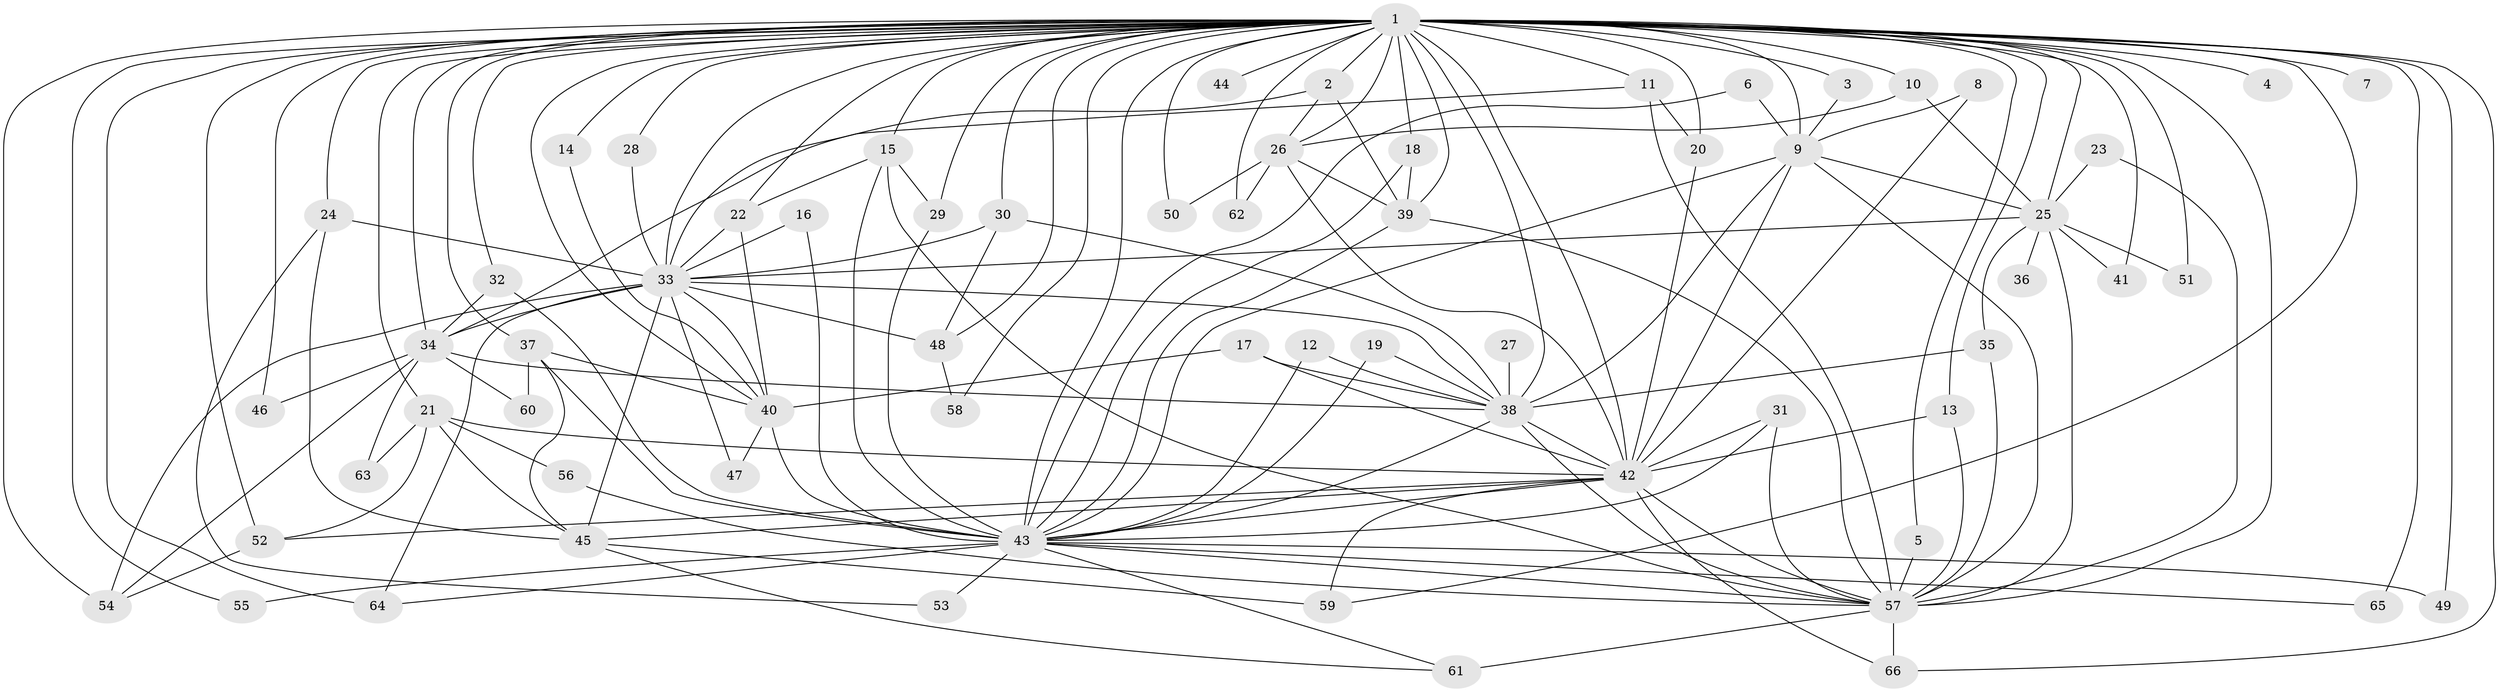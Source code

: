 // original degree distribution, {19: 0.022900763358778626, 16: 0.007633587786259542, 24: 0.007633587786259542, 23: 0.007633587786259542, 14: 0.007633587786259542, 18: 0.015267175572519083, 45: 0.007633587786259542, 21: 0.007633587786259542, 4: 0.0916030534351145, 3: 0.183206106870229, 8: 0.015267175572519083, 6: 0.007633587786259542, 5: 0.030534351145038167, 7: 0.022900763358778626, 2: 0.5572519083969466, 9: 0.007633587786259542}
// Generated by graph-tools (version 1.1) at 2025/49/03/09/25 03:49:40]
// undirected, 66 vertices, 164 edges
graph export_dot {
graph [start="1"]
  node [color=gray90,style=filled];
  1;
  2;
  3;
  4;
  5;
  6;
  7;
  8;
  9;
  10;
  11;
  12;
  13;
  14;
  15;
  16;
  17;
  18;
  19;
  20;
  21;
  22;
  23;
  24;
  25;
  26;
  27;
  28;
  29;
  30;
  31;
  32;
  33;
  34;
  35;
  36;
  37;
  38;
  39;
  40;
  41;
  42;
  43;
  44;
  45;
  46;
  47;
  48;
  49;
  50;
  51;
  52;
  53;
  54;
  55;
  56;
  57;
  58;
  59;
  60;
  61;
  62;
  63;
  64;
  65;
  66;
  1 -- 2 [weight=1.0];
  1 -- 3 [weight=1.0];
  1 -- 4 [weight=2.0];
  1 -- 5 [weight=1.0];
  1 -- 7 [weight=1.0];
  1 -- 9 [weight=5.0];
  1 -- 10 [weight=1.0];
  1 -- 11 [weight=1.0];
  1 -- 13 [weight=1.0];
  1 -- 14 [weight=1.0];
  1 -- 15 [weight=1.0];
  1 -- 18 [weight=2.0];
  1 -- 20 [weight=2.0];
  1 -- 21 [weight=2.0];
  1 -- 22 [weight=2.0];
  1 -- 24 [weight=2.0];
  1 -- 25 [weight=1.0];
  1 -- 26 [weight=2.0];
  1 -- 28 [weight=1.0];
  1 -- 29 [weight=1.0];
  1 -- 30 [weight=1.0];
  1 -- 32 [weight=1.0];
  1 -- 33 [weight=2.0];
  1 -- 34 [weight=1.0];
  1 -- 37 [weight=1.0];
  1 -- 38 [weight=5.0];
  1 -- 39 [weight=1.0];
  1 -- 40 [weight=1.0];
  1 -- 41 [weight=1.0];
  1 -- 42 [weight=5.0];
  1 -- 43 [weight=9.0];
  1 -- 44 [weight=2.0];
  1 -- 46 [weight=2.0];
  1 -- 48 [weight=1.0];
  1 -- 49 [weight=2.0];
  1 -- 50 [weight=1.0];
  1 -- 51 [weight=2.0];
  1 -- 52 [weight=2.0];
  1 -- 54 [weight=1.0];
  1 -- 55 [weight=1.0];
  1 -- 57 [weight=5.0];
  1 -- 58 [weight=1.0];
  1 -- 59 [weight=1.0];
  1 -- 62 [weight=1.0];
  1 -- 64 [weight=2.0];
  1 -- 65 [weight=2.0];
  1 -- 66 [weight=1.0];
  2 -- 26 [weight=1.0];
  2 -- 33 [weight=1.0];
  2 -- 39 [weight=1.0];
  3 -- 9 [weight=1.0];
  5 -- 57 [weight=1.0];
  6 -- 9 [weight=1.0];
  6 -- 43 [weight=1.0];
  8 -- 9 [weight=1.0];
  8 -- 42 [weight=1.0];
  9 -- 25 [weight=1.0];
  9 -- 38 [weight=1.0];
  9 -- 42 [weight=1.0];
  9 -- 43 [weight=2.0];
  9 -- 57 [weight=1.0];
  10 -- 25 [weight=1.0];
  10 -- 26 [weight=1.0];
  11 -- 20 [weight=1.0];
  11 -- 34 [weight=1.0];
  11 -- 57 [weight=1.0];
  12 -- 38 [weight=1.0];
  12 -- 43 [weight=1.0];
  13 -- 42 [weight=1.0];
  13 -- 57 [weight=1.0];
  14 -- 40 [weight=1.0];
  15 -- 22 [weight=1.0];
  15 -- 29 [weight=1.0];
  15 -- 43 [weight=1.0];
  15 -- 57 [weight=1.0];
  16 -- 33 [weight=1.0];
  16 -- 43 [weight=1.0];
  17 -- 38 [weight=1.0];
  17 -- 40 [weight=1.0];
  17 -- 42 [weight=1.0];
  18 -- 39 [weight=1.0];
  18 -- 43 [weight=1.0];
  19 -- 38 [weight=1.0];
  19 -- 43 [weight=1.0];
  20 -- 42 [weight=1.0];
  21 -- 42 [weight=1.0];
  21 -- 45 [weight=1.0];
  21 -- 52 [weight=1.0];
  21 -- 56 [weight=1.0];
  21 -- 63 [weight=1.0];
  22 -- 33 [weight=1.0];
  22 -- 40 [weight=1.0];
  23 -- 25 [weight=1.0];
  23 -- 57 [weight=1.0];
  24 -- 33 [weight=1.0];
  24 -- 45 [weight=1.0];
  24 -- 53 [weight=1.0];
  25 -- 33 [weight=1.0];
  25 -- 35 [weight=1.0];
  25 -- 36 [weight=1.0];
  25 -- 41 [weight=1.0];
  25 -- 51 [weight=1.0];
  25 -- 57 [weight=1.0];
  26 -- 39 [weight=1.0];
  26 -- 42 [weight=1.0];
  26 -- 50 [weight=1.0];
  26 -- 62 [weight=1.0];
  27 -- 38 [weight=1.0];
  28 -- 33 [weight=1.0];
  29 -- 43 [weight=1.0];
  30 -- 33 [weight=1.0];
  30 -- 38 [weight=1.0];
  30 -- 48 [weight=1.0];
  31 -- 42 [weight=1.0];
  31 -- 43 [weight=1.0];
  31 -- 57 [weight=1.0];
  32 -- 34 [weight=1.0];
  32 -- 43 [weight=1.0];
  33 -- 34 [weight=1.0];
  33 -- 38 [weight=1.0];
  33 -- 40 [weight=1.0];
  33 -- 45 [weight=1.0];
  33 -- 47 [weight=1.0];
  33 -- 48 [weight=1.0];
  33 -- 54 [weight=1.0];
  33 -- 64 [weight=1.0];
  34 -- 38 [weight=1.0];
  34 -- 46 [weight=1.0];
  34 -- 54 [weight=1.0];
  34 -- 60 [weight=1.0];
  34 -- 63 [weight=1.0];
  35 -- 38 [weight=1.0];
  35 -- 57 [weight=1.0];
  37 -- 40 [weight=1.0];
  37 -- 43 [weight=2.0];
  37 -- 45 [weight=2.0];
  37 -- 60 [weight=1.0];
  38 -- 42 [weight=1.0];
  38 -- 43 [weight=2.0];
  38 -- 57 [weight=1.0];
  39 -- 43 [weight=1.0];
  39 -- 57 [weight=1.0];
  40 -- 43 [weight=1.0];
  40 -- 47 [weight=1.0];
  42 -- 43 [weight=2.0];
  42 -- 45 [weight=1.0];
  42 -- 52 [weight=1.0];
  42 -- 57 [weight=1.0];
  42 -- 59 [weight=1.0];
  42 -- 66 [weight=1.0];
  43 -- 49 [weight=1.0];
  43 -- 53 [weight=1.0];
  43 -- 55 [weight=1.0];
  43 -- 57 [weight=2.0];
  43 -- 61 [weight=1.0];
  43 -- 64 [weight=1.0];
  43 -- 65 [weight=1.0];
  45 -- 59 [weight=1.0];
  45 -- 61 [weight=1.0];
  48 -- 58 [weight=1.0];
  52 -- 54 [weight=1.0];
  56 -- 57 [weight=1.0];
  57 -- 61 [weight=2.0];
  57 -- 66 [weight=1.0];
}
